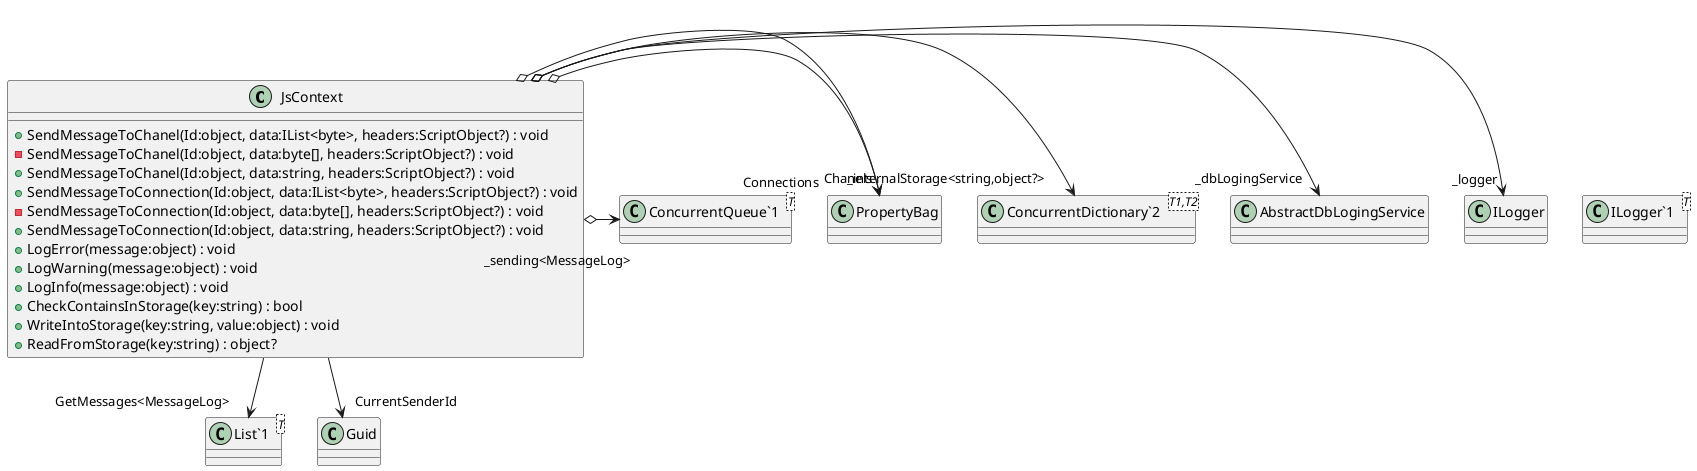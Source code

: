 @startuml
class JsContext {
    + SendMessageToChanel(Id:object, data:IList<byte>, headers:ScriptObject?) : void
    - SendMessageToChanel(Id:object, data:byte[], headers:ScriptObject?) : void
    + SendMessageToChanel(Id:object, data:string, headers:ScriptObject?) : void
    + SendMessageToConnection(Id:object, data:IList<byte>, headers:ScriptObject?) : void
    - SendMessageToConnection(Id:object, data:byte[], headers:ScriptObject?) : void
    + SendMessageToConnection(Id:object, data:string, headers:ScriptObject?) : void
    + LogError(message:object) : void
    + LogWarning(message:object) : void
    + LogInfo(message:object) : void
    + CheckContainsInStorage(key:string) : bool
    + WriteIntoStorage(key:string, value:object) : void
    + ReadFromStorage(key:string) : object?
}
class "ILogger`1"<T> {
}
class "ConcurrentDictionary`2"<T1,T2> {
}
class "ConcurrentQueue`1"<T> {
}
class "List`1"<T> {
}
JsContext o-> "_logger" ILogger
JsContext o-> "_dbLogingService" AbstractDbLogingService
JsContext o-> "_internalStorage<string,object?>" "ConcurrentDictionary`2"
JsContext --> "CurrentSenderId" Guid
JsContext o-> "Chanels" PropertyBag
JsContext o-> "Connections" PropertyBag
JsContext o-> "_sending<MessageLog>" "ConcurrentQueue`1"
JsContext --> "GetMessages<MessageLog>" "List`1"
@enduml
